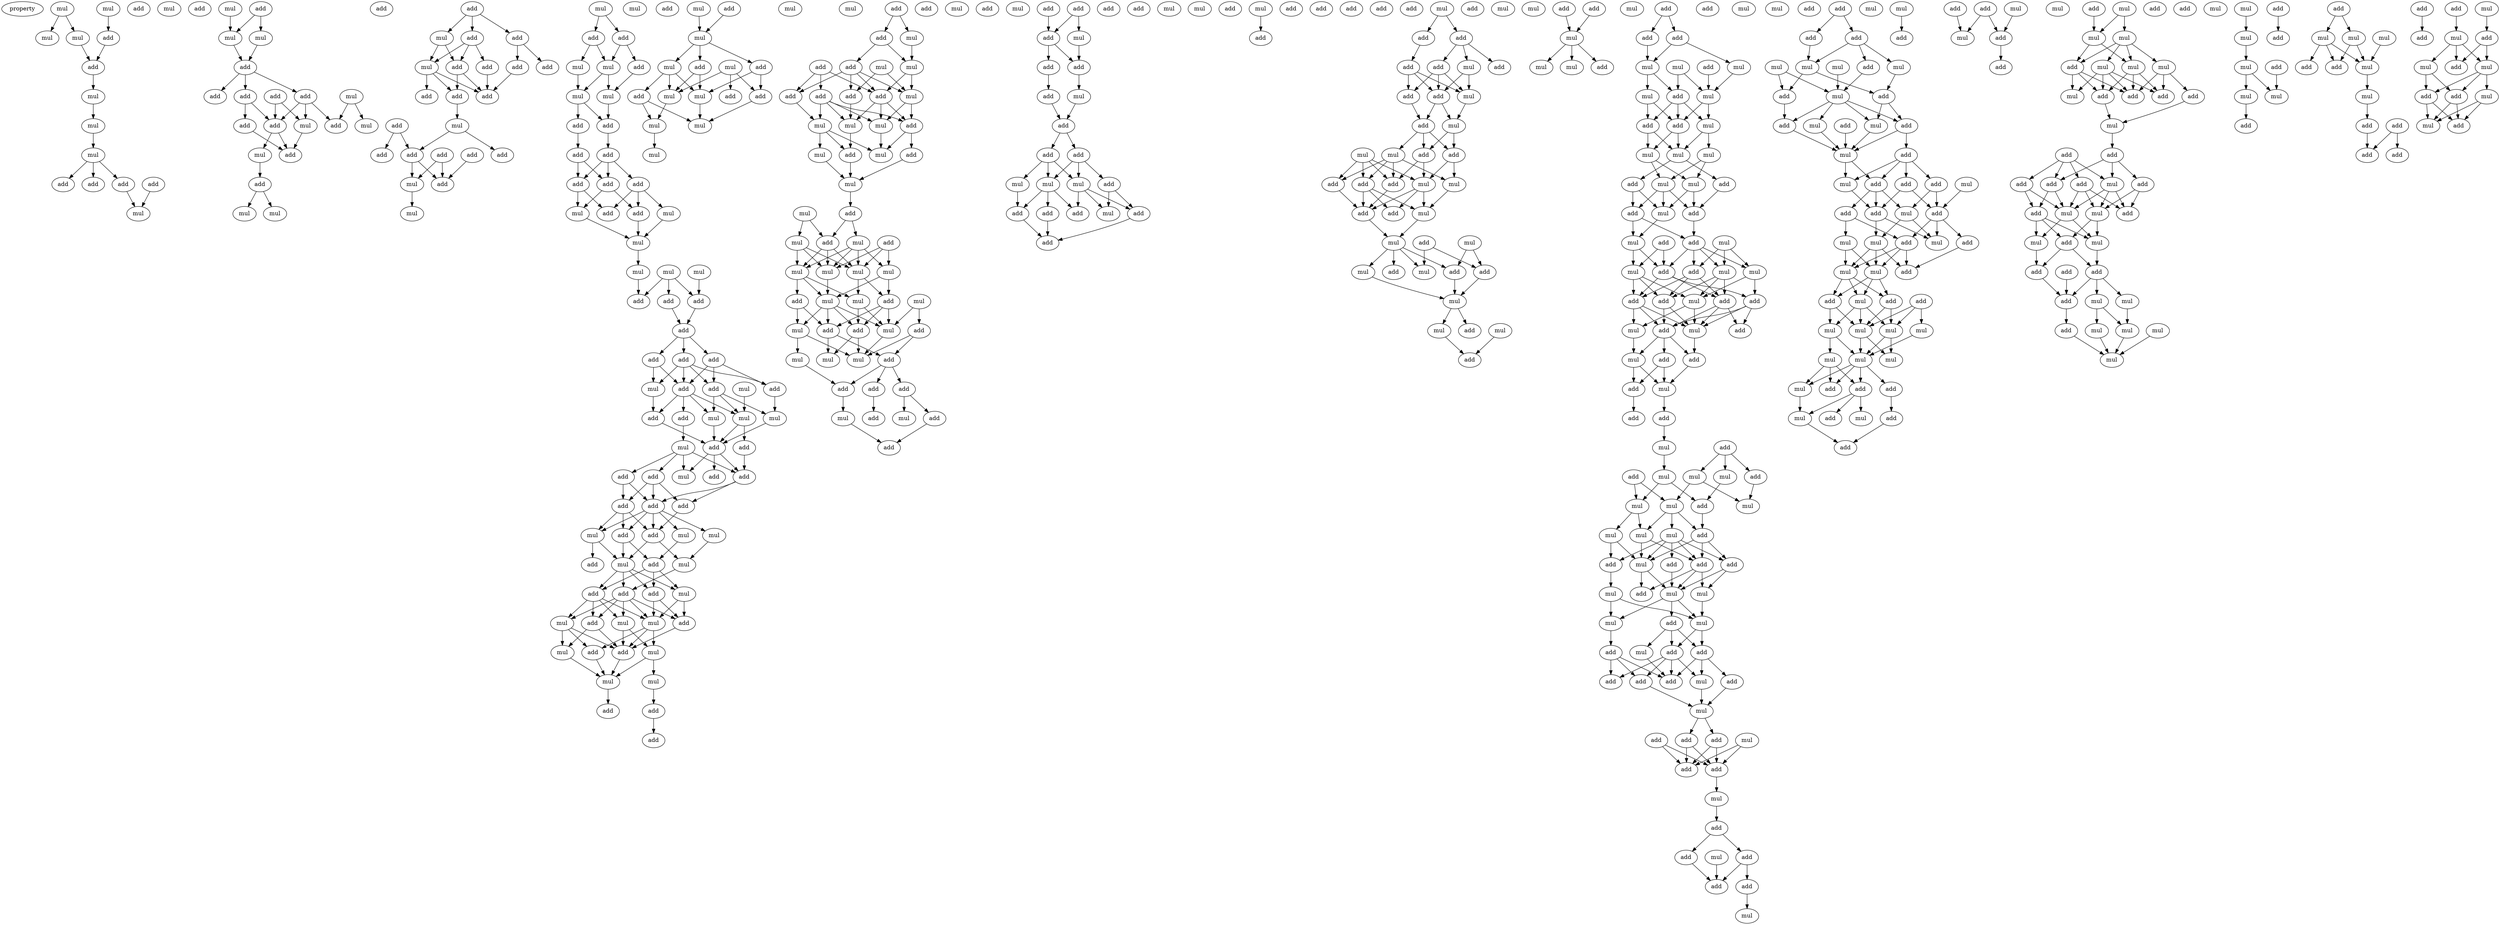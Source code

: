 digraph {
    node [fontcolor=black]
    property [mul=2,lf=1.7]
    0 [ label = mul ];
    1 [ label = add ];
    2 [ label = mul ];
    3 [ label = mul ];
    4 [ label = add ];
    5 [ label = mul ];
    6 [ label = add ];
    7 [ label = mul ];
    8 [ label = mul ];
    9 [ label = mul ];
    10 [ label = mul ];
    11 [ label = add ];
    12 [ label = add ];
    13 [ label = add ];
    14 [ label = add ];
    15 [ label = add ];
    16 [ label = mul ];
    17 [ label = mul ];
    18 [ label = add ];
    19 [ label = mul ];
    20 [ label = mul ];
    21 [ label = add ];
    22 [ label = mul ];
    23 [ label = add ];
    24 [ label = add ];
    25 [ label = add ];
    26 [ label = add ];
    27 [ label = add ];
    28 [ label = add ];
    29 [ label = mul ];
    30 [ label = add ];
    31 [ label = mul ];
    32 [ label = add ];
    33 [ label = add ];
    34 [ label = mul ];
    35 [ label = add ];
    36 [ label = mul ];
    37 [ label = mul ];
    38 [ label = add ];
    39 [ label = mul ];
    40 [ label = add ];
    41 [ label = add ];
    42 [ label = mul ];
    43 [ label = add ];
    44 [ label = add ];
    45 [ label = add ];
    46 [ label = add ];
    47 [ label = add ];
    48 [ label = add ];
    49 [ label = add ];
    50 [ label = mul ];
    51 [ label = add ];
    52 [ label = add ];
    53 [ label = add ];
    54 [ label = add ];
    55 [ label = add ];
    56 [ label = add ];
    57 [ label = mul ];
    58 [ label = add ];
    59 [ label = mul ];
    60 [ label = mul ];
    61 [ label = add ];
    62 [ label = add ];
    63 [ label = add ];
    64 [ label = mul ];
    65 [ label = mul ];
    66 [ label = mul ];
    67 [ label = mul ];
    68 [ label = add ];
    69 [ label = add ];
    70 [ label = add ];
    71 [ label = add ];
    72 [ label = add ];
    73 [ label = add ];
    74 [ label = add ];
    75 [ label = add ];
    76 [ label = mul ];
    77 [ label = add ];
    78 [ label = mul ];
    79 [ label = mul ];
    80 [ label = mul ];
    81 [ label = mul ];
    82 [ label = mul ];
    83 [ label = mul ];
    84 [ label = add ];
    85 [ label = add ];
    86 [ label = add ];
    87 [ label = add ];
    88 [ label = add ];
    89 [ label = add ];
    90 [ label = add ];
    91 [ label = add ];
    92 [ label = add ];
    93 [ label = add ];
    94 [ label = add ];
    95 [ label = mul ];
    96 [ label = mul ];
    97 [ label = add ];
    98 [ label = mul ];
    99 [ label = mul ];
    100 [ label = mul ];
    101 [ label = add ];
    102 [ label = add ];
    103 [ label = add ];
    104 [ label = mul ];
    105 [ label = mul ];
    106 [ label = add ];
    107 [ label = add ];
    108 [ label = add ];
    109 [ label = add ];
    110 [ label = add ];
    111 [ label = add ];
    112 [ label = add ];
    113 [ label = mul ];
    114 [ label = add ];
    115 [ label = mul ];
    116 [ label = add ];
    117 [ label = mul ];
    118 [ label = mul ];
    119 [ label = mul ];
    120 [ label = add ];
    121 [ label = add ];
    122 [ label = add ];
    123 [ label = add ];
    124 [ label = mul ];
    125 [ label = add ];
    126 [ label = mul ];
    127 [ label = add ];
    128 [ label = add ];
    129 [ label = mul ];
    130 [ label = mul ];
    131 [ label = add ];
    132 [ label = mul ];
    133 [ label = add ];
    134 [ label = mul ];
    135 [ label = mul ];
    136 [ label = mul ];
    137 [ label = add ];
    138 [ label = add ];
    139 [ label = add ];
    140 [ label = mul ];
    141 [ label = add ];
    142 [ label = mul ];
    143 [ label = mul ];
    144 [ label = mul ];
    145 [ label = mul ];
    146 [ label = add ];
    147 [ label = mul ];
    148 [ label = add ];
    149 [ label = add ];
    150 [ label = add ];
    151 [ label = add ];
    152 [ label = mul ];
    153 [ label = mul ];
    154 [ label = mul ];
    155 [ label = mul ];
    156 [ label = mul ];
    157 [ label = add ];
    158 [ label = add ];
    159 [ label = mul ];
    160 [ label = add ];
    161 [ label = mul ];
    162 [ label = add ];
    163 [ label = mul ];
    164 [ label = add ];
    165 [ label = add ];
    166 [ label = add ];
    167 [ label = add ];
    168 [ label = mul ];
    169 [ label = add ];
    170 [ label = mul ];
    171 [ label = mul ];
    172 [ label = add ];
    173 [ label = mul ];
    174 [ label = mul ];
    175 [ label = add ];
    176 [ label = add ];
    177 [ label = mul ];
    178 [ label = mul ];
    179 [ label = mul ];
    180 [ label = mul ];
    181 [ label = add ];
    182 [ label = add ];
    183 [ label = mul ];
    184 [ label = mul ];
    185 [ label = add ];
    186 [ label = mul ];
    187 [ label = mul ];
    188 [ label = mul ];
    189 [ label = add ];
    190 [ label = mul ];
    191 [ label = add ];
    192 [ label = mul ];
    193 [ label = mul ];
    194 [ label = mul ];
    195 [ label = add ];
    196 [ label = mul ];
    197 [ label = mul ];
    198 [ label = add ];
    199 [ label = add ];
    200 [ label = add ];
    201 [ label = mul ];
    202 [ label = mul ];
    203 [ label = mul ];
    204 [ label = add ];
    205 [ label = add ];
    206 [ label = add ];
    207 [ label = add ];
    208 [ label = mul ];
    209 [ label = add ];
    210 [ label = add ];
    211 [ label = mul ];
    212 [ label = add ];
    213 [ label = mul ];
    214 [ label = add ];
    215 [ label = add ];
    216 [ label = add ];
    217 [ label = add ];
    218 [ label = add ];
    219 [ label = mul ];
    220 [ label = add ];
    221 [ label = mul ];
    222 [ label = mul ];
    223 [ label = add ];
    224 [ label = add ];
    225 [ label = mul ];
    226 [ label = add ];
    227 [ label = add ];
    228 [ label = add ];
    229 [ label = add ];
    230 [ label = mul ];
    231 [ label = add ];
    232 [ label = mul ];
    233 [ label = mul ];
    234 [ label = add ];
    235 [ label = add ];
    236 [ label = mul ];
    237 [ label = add ];
    238 [ label = add ];
    239 [ label = add ];
    240 [ label = mul ];
    241 [ label = add ];
    242 [ label = add ];
    243 [ label = add ];
    244 [ label = add ];
    245 [ label = add ];
    246 [ label = add ];
    247 [ label = mul ];
    248 [ label = add ];
    249 [ label = add ];
    250 [ label = add ];
    251 [ label = add ];
    252 [ label = mul ];
    253 [ label = add ];
    254 [ label = add ];
    255 [ label = mul ];
    256 [ label = add ];
    257 [ label = add ];
    258 [ label = mul ];
    259 [ label = mul ];
    260 [ label = add ];
    261 [ label = add ];
    262 [ label = mul ];
    263 [ label = add ];
    264 [ label = add ];
    265 [ label = mul ];
    266 [ label = mul ];
    267 [ label = add ];
    268 [ label = mul ];
    269 [ label = add ];
    270 [ label = add ];
    271 [ label = mul ];
    272 [ label = add ];
    273 [ label = mul ];
    274 [ label = mul ];
    275 [ label = mul ];
    276 [ label = add ];
    277 [ label = add ];
    278 [ label = add ];
    279 [ label = mul ];
    280 [ label = mul ];
    281 [ label = add ];
    282 [ label = add ];
    283 [ label = mul ];
    284 [ label = add ];
    285 [ label = mul ];
    286 [ label = mul ];
    287 [ label = add ];
    288 [ label = mul ];
    289 [ label = add ];
    290 [ label = mul ];
    291 [ label = mul ];
    292 [ label = mul ];
    293 [ label = add ];
    294 [ label = add ];
    295 [ label = add ];
    296 [ label = add ];
    297 [ label = mul ];
    298 [ label = mul ];
    299 [ label = add ];
    300 [ label = mul ];
    301 [ label = mul ];
    302 [ label = add ];
    303 [ label = mul ];
    304 [ label = add ];
    305 [ label = add ];
    306 [ label = mul ];
    307 [ label = mul ];
    308 [ label = mul ];
    309 [ label = mul ];
    310 [ label = mul ];
    311 [ label = add ];
    312 [ label = add ];
    313 [ label = mul ];
    314 [ label = mul ];
    315 [ label = add ];
    316 [ label = add ];
    317 [ label = add ];
    318 [ label = mul ];
    319 [ label = add ];
    320 [ label = mul ];
    321 [ label = add ];
    322 [ label = mul ];
    323 [ label = add ];
    324 [ label = mul ];
    325 [ label = mul ];
    326 [ label = add ];
    327 [ label = add ];
    328 [ label = add ];
    329 [ label = add ];
    330 [ label = mul ];
    331 [ label = add ];
    332 [ label = mul ];
    333 [ label = mul ];
    334 [ label = add ];
    335 [ label = mul ];
    336 [ label = add ];
    337 [ label = mul ];
    338 [ label = add ];
    339 [ label = add ];
    340 [ label = mul ];
    341 [ label = add ];
    342 [ label = add ];
    343 [ label = add ];
    344 [ label = add ];
    345 [ label = mul ];
    346 [ label = mul ];
    347 [ label = add ];
    348 [ label = add ];
    349 [ label = mul ];
    350 [ label = mul ];
    351 [ label = mul ];
    352 [ label = mul ];
    353 [ label = add ];
    354 [ label = mul ];
    355 [ label = add ];
    356 [ label = mul ];
    357 [ label = mul ];
    358 [ label = mul ];
    359 [ label = add ];
    360 [ label = add ];
    361 [ label = add ];
    362 [ label = add ];
    363 [ label = mul ];
    364 [ label = mul ];
    365 [ label = mul ];
    366 [ label = mul ];
    367 [ label = add ];
    368 [ label = add ];
    369 [ label = mul ];
    370 [ label = mul ];
    371 [ label = mul ];
    372 [ label = add ];
    373 [ label = add ];
    374 [ label = add ];
    375 [ label = add ];
    376 [ label = add ];
    377 [ label = add ];
    378 [ label = mul ];
    379 [ label = add ];
    380 [ label = mul ];
    381 [ label = add ];
    382 [ label = add ];
    383 [ label = add ];
    384 [ label = mul ];
    385 [ label = mul ];
    386 [ label = add ];
    387 [ label = add ];
    388 [ label = mul ];
    389 [ label = add ];
    390 [ label = add ];
    391 [ label = mul ];
    392 [ label = add ];
    393 [ label = add ];
    394 [ label = add ];
    395 [ label = add ];
    396 [ label = mul ];
    397 [ label = add ];
    398 [ label = add ];
    399 [ label = add ];
    400 [ label = mul ];
    401 [ label = mul ];
    402 [ label = mul ];
    403 [ label = mul ];
    404 [ label = add ];
    405 [ label = mul ];
    406 [ label = add ];
    407 [ label = add ];
    408 [ label = mul ];
    409 [ label = add ];
    410 [ label = add ];
    411 [ label = mul ];
    412 [ label = mul ];
    413 [ label = add ];
    414 [ label = mul ];
    415 [ label = add ];
    416 [ label = mul ];
    417 [ label = mul ];
    418 [ label = add ];
    419 [ label = add ];
    420 [ label = add ];
    421 [ label = add ];
    422 [ label = add ];
    423 [ label = mul ];
    424 [ label = add ];
    425 [ label = add ];
    426 [ label = mul ];
    427 [ label = add ];
    428 [ label = mul ];
    429 [ label = mul ];
    430 [ label = mul ];
    431 [ label = add ];
    432 [ label = mul ];
    433 [ label = add ];
    434 [ label = add ];
    435 [ label = add ];
    436 [ label = mul ];
    437 [ label = mul ];
    438 [ label = mul ];
    439 [ label = mul ];
    440 [ label = mul ];
    441 [ label = mul ];
    442 [ label = mul ];
    443 [ label = mul ];
    444 [ label = add ];
    445 [ label = mul ];
    446 [ label = add ];
    447 [ label = add ];
    448 [ label = add ];
    449 [ label = mul ];
    450 [ label = mul ];
    451 [ label = add ];
    452 [ label = add ];
    453 [ label = mul ];
    454 [ label = add ];
    455 [ label = add ];
    456 [ label = add ];
    457 [ label = mul ];
    458 [ label = add ];
    459 [ label = mul ];
    460 [ label = mul ];
    461 [ label = add ];
    462 [ label = add ];
    463 [ label = mul ];
    464 [ label = mul ];
    465 [ label = mul ];
    466 [ label = mul ];
    467 [ label = add ];
    468 [ label = mul ];
    469 [ label = mul ];
    470 [ label = mul ];
    471 [ label = add ];
    472 [ label = add ];
    473 [ label = add ];
    474 [ label = add ];
    475 [ label = mul ];
    476 [ label = add ];
    477 [ label = add ];
    478 [ label = mul ];
    479 [ label = add ];
    480 [ label = add ];
    481 [ label = add ];
    482 [ label = add ];
    483 [ label = add ];
    484 [ label = mul ];
    485 [ label = add ];
    486 [ label = mul ];
    487 [ label = add ];
    488 [ label = add ];
    489 [ label = mul ];
    490 [ label = mul ];
    491 [ label = add ];
    492 [ label = add ];
    493 [ label = add ];
    494 [ label = mul ];
    495 [ label = add ];
    496 [ label = mul ];
    497 [ label = mul ];
    498 [ label = add ];
    499 [ label = add ];
    500 [ label = mul ];
    501 [ label = mul ];
    502 [ label = mul ];
    503 [ label = mul ];
    504 [ label = mul ];
    505 [ label = mul ];
    506 [ label = mul ];
    507 [ label = add ];
    508 [ label = mul ];
    509 [ label = mul ];
    510 [ label = add ];
    511 [ label = add ];
    512 [ label = add ];
    513 [ label = add ];
    514 [ label = mul ];
    515 [ label = mul ];
    516 [ label = mul ];
    517 [ label = add ];
    518 [ label = add ];
    519 [ label = mul ];
    520 [ label = mul ];
    521 [ label = add ];
    522 [ label = add ];
    523 [ label = add ];
    524 [ label = add ];
    525 [ label = add ];
    526 [ label = add ];
    527 [ label = add ];
    528 [ label = mul ];
    529 [ label = add ];
    530 [ label = mul ];
    531 [ label = mul ];
    532 [ label = add ];
    533 [ label = mul ];
    534 [ label = add ];
    535 [ label = mul ];
    536 [ label = add ];
    537 [ label = mul ];
    538 [ label = add ];
    0 -> 3 [ name = 0 ];
    0 -> 5 [ name = 1 ];
    2 -> 4 [ name = 2 ];
    4 -> 6 [ name = 3 ];
    5 -> 6 [ name = 4 ];
    6 -> 8 [ name = 5 ];
    8 -> 9 [ name = 6 ];
    9 -> 10 [ name = 7 ];
    10 -> 11 [ name = 8 ];
    10 -> 12 [ name = 9 ];
    10 -> 13 [ name = 10 ];
    13 -> 16 [ name = 11 ];
    14 -> 16 [ name = 12 ];
    17 -> 19 [ name = 13 ];
    18 -> 19 [ name = 14 ];
    18 -> 20 [ name = 15 ];
    19 -> 21 [ name = 16 ];
    20 -> 21 [ name = 17 ];
    21 -> 24 [ name = 18 ];
    21 -> 25 [ name = 19 ];
    21 -> 26 [ name = 20 ];
    22 -> 28 [ name = 21 ];
    22 -> 31 [ name = 22 ];
    23 -> 27 [ name = 23 ];
    23 -> 29 [ name = 24 ];
    24 -> 27 [ name = 25 ];
    24 -> 28 [ name = 26 ];
    24 -> 29 [ name = 27 ];
    25 -> 27 [ name = 28 ];
    25 -> 30 [ name = 29 ];
    27 -> 32 [ name = 30 ];
    27 -> 34 [ name = 31 ];
    29 -> 32 [ name = 32 ];
    30 -> 32 [ name = 33 ];
    34 -> 35 [ name = 34 ];
    35 -> 36 [ name = 35 ];
    35 -> 37 [ name = 36 ];
    38 -> 39 [ name = 37 ];
    38 -> 40 [ name = 38 ];
    38 -> 41 [ name = 39 ];
    39 -> 42 [ name = 40 ];
    39 -> 45 [ name = 41 ];
    40 -> 43 [ name = 42 ];
    40 -> 46 [ name = 43 ];
    41 -> 42 [ name = 44 ];
    41 -> 44 [ name = 45 ];
    41 -> 45 [ name = 46 ];
    42 -> 47 [ name = 47 ];
    42 -> 48 [ name = 48 ];
    42 -> 49 [ name = 49 ];
    43 -> 48 [ name = 50 ];
    44 -> 48 [ name = 51 ];
    45 -> 47 [ name = 52 ];
    45 -> 48 [ name = 53 ];
    47 -> 50 [ name = 54 ];
    50 -> 53 [ name = 55 ];
    50 -> 56 [ name = 56 ];
    51 -> 53 [ name = 57 ];
    51 -> 55 [ name = 58 ];
    52 -> 58 [ name = 59 ];
    53 -> 57 [ name = 60 ];
    53 -> 58 [ name = 61 ];
    54 -> 57 [ name = 62 ];
    54 -> 58 [ name = 63 ];
    57 -> 59 [ name = 64 ];
    60 -> 61 [ name = 65 ];
    60 -> 62 [ name = 66 ];
    61 -> 63 [ name = 67 ];
    61 -> 64 [ name = 68 ];
    62 -> 64 [ name = 69 ];
    62 -> 65 [ name = 70 ];
    63 -> 67 [ name = 71 ];
    64 -> 66 [ name = 72 ];
    64 -> 67 [ name = 73 ];
    65 -> 66 [ name = 74 ];
    66 -> 68 [ name = 75 ];
    66 -> 69 [ name = 76 ];
    67 -> 69 [ name = 77 ];
    68 -> 71 [ name = 78 ];
    69 -> 70 [ name = 79 ];
    70 -> 72 [ name = 80 ];
    70 -> 73 [ name = 81 ];
    70 -> 74 [ name = 82 ];
    71 -> 72 [ name = 83 ];
    71 -> 74 [ name = 84 ];
    72 -> 77 [ name = 85 ];
    72 -> 79 [ name = 86 ];
    73 -> 75 [ name = 87 ];
    73 -> 76 [ name = 88 ];
    73 -> 77 [ name = 89 ];
    74 -> 75 [ name = 90 ];
    74 -> 79 [ name = 91 ];
    76 -> 80 [ name = 92 ];
    77 -> 80 [ name = 93 ];
    79 -> 80 [ name = 94 ];
    80 -> 81 [ name = 95 ];
    81 -> 84 [ name = 96 ];
    82 -> 85 [ name = 97 ];
    83 -> 84 [ name = 98 ];
    83 -> 85 [ name = 99 ];
    83 -> 87 [ name = 100 ];
    85 -> 88 [ name = 101 ];
    87 -> 88 [ name = 102 ];
    88 -> 89 [ name = 103 ];
    88 -> 90 [ name = 104 ];
    88 -> 91 [ name = 105 ];
    89 -> 92 [ name = 106 ];
    89 -> 93 [ name = 107 ];
    89 -> 94 [ name = 108 ];
    90 -> 92 [ name = 109 ];
    90 -> 93 [ name = 110 ];
    90 -> 94 [ name = 111 ];
    90 -> 95 [ name = 112 ];
    91 -> 94 [ name = 113 ];
    91 -> 95 [ name = 114 ];
    92 -> 98 [ name = 115 ];
    92 -> 99 [ name = 116 ];
    92 -> 100 [ name = 117 ];
    93 -> 98 [ name = 118 ];
    94 -> 97 [ name = 119 ];
    94 -> 99 [ name = 120 ];
    94 -> 100 [ name = 121 ];
    94 -> 101 [ name = 122 ];
    95 -> 97 [ name = 123 ];
    96 -> 99 [ name = 124 ];
    97 -> 103 [ name = 125 ];
    98 -> 103 [ name = 126 ];
    99 -> 102 [ name = 127 ];
    99 -> 103 [ name = 128 ];
    100 -> 103 [ name = 129 ];
    101 -> 104 [ name = 130 ];
    102 -> 109 [ name = 131 ];
    103 -> 105 [ name = 132 ];
    103 -> 107 [ name = 133 ];
    103 -> 109 [ name = 134 ];
    104 -> 105 [ name = 135 ];
    104 -> 106 [ name = 136 ];
    104 -> 108 [ name = 137 ];
    104 -> 109 [ name = 138 ];
    106 -> 110 [ name = 139 ];
    106 -> 111 [ name = 140 ];
    106 -> 112 [ name = 141 ];
    108 -> 110 [ name = 142 ];
    108 -> 111 [ name = 143 ];
    109 -> 111 [ name = 144 ];
    109 -> 112 [ name = 145 ];
    110 -> 114 [ name = 146 ];
    110 -> 116 [ name = 147 ];
    110 -> 117 [ name = 148 ];
    111 -> 113 [ name = 149 ];
    111 -> 114 [ name = 150 ];
    111 -> 115 [ name = 151 ];
    111 -> 116 [ name = 152 ];
    111 -> 117 [ name = 153 ];
    112 -> 114 [ name = 154 ];
    113 -> 118 [ name = 155 ];
    114 -> 118 [ name = 156 ];
    114 -> 119 [ name = 157 ];
    115 -> 120 [ name = 158 ];
    116 -> 119 [ name = 159 ];
    116 -> 120 [ name = 160 ];
    117 -> 119 [ name = 161 ];
    117 -> 121 [ name = 162 ];
    118 -> 125 [ name = 163 ];
    119 -> 122 [ name = 164 ];
    119 -> 123 [ name = 165 ];
    119 -> 124 [ name = 166 ];
    119 -> 125 [ name = 167 ];
    120 -> 122 [ name = 168 ];
    120 -> 123 [ name = 169 ];
    120 -> 124 [ name = 170 ];
    122 -> 126 [ name = 171 ];
    122 -> 127 [ name = 172 ];
    122 -> 129 [ name = 173 ];
    122 -> 130 [ name = 174 ];
    123 -> 128 [ name = 175 ];
    123 -> 130 [ name = 176 ];
    124 -> 128 [ name = 177 ];
    124 -> 130 [ name = 178 ];
    125 -> 126 [ name = 179 ];
    125 -> 127 [ name = 180 ];
    125 -> 128 [ name = 181 ];
    125 -> 129 [ name = 182 ];
    125 -> 130 [ name = 183 ];
    126 -> 131 [ name = 184 ];
    126 -> 132 [ name = 185 ];
    127 -> 131 [ name = 186 ];
    127 -> 134 [ name = 187 ];
    128 -> 131 [ name = 188 ];
    129 -> 131 [ name = 189 ];
    129 -> 133 [ name = 190 ];
    129 -> 134 [ name = 191 ];
    130 -> 131 [ name = 192 ];
    130 -> 132 [ name = 193 ];
    130 -> 133 [ name = 194 ];
    131 -> 135 [ name = 195 ];
    132 -> 135 [ name = 196 ];
    132 -> 136 [ name = 197 ];
    133 -> 135 [ name = 198 ];
    134 -> 135 [ name = 199 ];
    135 -> 137 [ name = 200 ];
    136 -> 138 [ name = 201 ];
    138 -> 139 [ name = 202 ];
    140 -> 143 [ name = 203 ];
    141 -> 143 [ name = 204 ];
    143 -> 145 [ name = 205 ];
    143 -> 146 [ name = 206 ];
    143 -> 148 [ name = 207 ];
    145 -> 149 [ name = 208 ];
    145 -> 152 [ name = 209 ];
    145 -> 153 [ name = 210 ];
    146 -> 151 [ name = 211 ];
    146 -> 152 [ name = 212 ];
    147 -> 150 [ name = 213 ];
    147 -> 151 [ name = 214 ];
    147 -> 153 [ name = 215 ];
    148 -> 152 [ name = 216 ];
    148 -> 153 [ name = 217 ];
    149 -> 154 [ name = 218 ];
    149 -> 155 [ name = 219 ];
    151 -> 155 [ name = 220 ];
    152 -> 155 [ name = 221 ];
    153 -> 154 [ name = 222 ];
    154 -> 156 [ name = 223 ];
    157 -> 159 [ name = 224 ];
    157 -> 160 [ name = 225 ];
    159 -> 163 [ name = 226 ];
    160 -> 163 [ name = 227 ];
    160 -> 164 [ name = 228 ];
    161 -> 166 [ name = 229 ];
    161 -> 168 [ name = 230 ];
    162 -> 165 [ name = 231 ];
    162 -> 167 [ name = 232 ];
    162 -> 169 [ name = 233 ];
    163 -> 168 [ name = 234 ];
    163 -> 169 [ name = 235 ];
    164 -> 166 [ name = 236 ];
    164 -> 167 [ name = 237 ];
    164 -> 168 [ name = 238 ];
    164 -> 169 [ name = 239 ];
    165 -> 170 [ name = 240 ];
    165 -> 171 [ name = 241 ];
    165 -> 172 [ name = 242 ];
    165 -> 173 [ name = 243 ];
    166 -> 173 [ name = 244 ];
    167 -> 170 [ name = 245 ];
    168 -> 171 [ name = 246 ];
    168 -> 172 [ name = 247 ];
    169 -> 171 [ name = 248 ];
    169 -> 172 [ name = 249 ];
    169 -> 173 [ name = 250 ];
    170 -> 174 [ name = 251 ];
    170 -> 175 [ name = 252 ];
    170 -> 177 [ name = 253 ];
    171 -> 177 [ name = 254 ];
    172 -> 176 [ name = 255 ];
    172 -> 177 [ name = 256 ];
    173 -> 175 [ name = 257 ];
    174 -> 179 [ name = 258 ];
    175 -> 179 [ name = 259 ];
    176 -> 179 [ name = 260 ];
    179 -> 181 [ name = 261 ];
    180 -> 182 [ name = 262 ];
    180 -> 184 [ name = 263 ];
    181 -> 182 [ name = 264 ];
    181 -> 183 [ name = 265 ];
    182 -> 186 [ name = 266 ];
    182 -> 188 [ name = 267 ];
    182 -> 190 [ name = 268 ];
    183 -> 186 [ name = 269 ];
    183 -> 187 [ name = 270 ];
    183 -> 188 [ name = 271 ];
    183 -> 190 [ name = 272 ];
    184 -> 186 [ name = 273 ];
    184 -> 188 [ name = 274 ];
    184 -> 190 [ name = 275 ];
    185 -> 187 [ name = 276 ];
    185 -> 188 [ name = 277 ];
    185 -> 190 [ name = 278 ];
    186 -> 191 [ name = 279 ];
    186 -> 192 [ name = 280 ];
    186 -> 194 [ name = 281 ];
    187 -> 192 [ name = 282 ];
    187 -> 195 [ name = 283 ];
    188 -> 194 [ name = 284 ];
    188 -> 195 [ name = 285 ];
    190 -> 192 [ name = 286 ];
    191 -> 197 [ name = 287 ];
    191 -> 198 [ name = 288 ];
    192 -> 196 [ name = 289 ];
    192 -> 197 [ name = 290 ];
    192 -> 198 [ name = 291 ];
    192 -> 199 [ name = 292 ];
    193 -> 196 [ name = 293 ];
    193 -> 200 [ name = 294 ];
    194 -> 196 [ name = 295 ];
    194 -> 199 [ name = 296 ];
    195 -> 196 [ name = 297 ];
    195 -> 198 [ name = 298 ];
    195 -> 199 [ name = 299 ];
    196 -> 203 [ name = 300 ];
    197 -> 201 [ name = 301 ];
    197 -> 203 [ name = 302 ];
    198 -> 202 [ name = 303 ];
    198 -> 204 [ name = 304 ];
    199 -> 202 [ name = 305 ];
    199 -> 203 [ name = 306 ];
    200 -> 203 [ name = 307 ];
    200 -> 204 [ name = 308 ];
    201 -> 207 [ name = 309 ];
    204 -> 205 [ name = 310 ];
    204 -> 206 [ name = 311 ];
    204 -> 207 [ name = 312 ];
    205 -> 208 [ name = 313 ];
    205 -> 209 [ name = 314 ];
    206 -> 210 [ name = 315 ];
    207 -> 211 [ name = 316 ];
    209 -> 212 [ name = 317 ];
    211 -> 212 [ name = 318 ];
    214 -> 218 [ name = 319 ];
    217 -> 218 [ name = 320 ];
    217 -> 219 [ name = 321 ];
    218 -> 220 [ name = 322 ];
    218 -> 223 [ name = 323 ];
    219 -> 223 [ name = 324 ];
    220 -> 226 [ name = 325 ];
    223 -> 225 [ name = 326 ];
    225 -> 227 [ name = 327 ];
    226 -> 227 [ name = 328 ];
    227 -> 228 [ name = 329 ];
    227 -> 229 [ name = 330 ];
    228 -> 230 [ name = 331 ];
    228 -> 232 [ name = 332 ];
    228 -> 233 [ name = 333 ];
    229 -> 230 [ name = 334 ];
    229 -> 231 [ name = 335 ];
    229 -> 232 [ name = 336 ];
    230 -> 236 [ name = 337 ];
    230 -> 237 [ name = 338 ];
    230 -> 238 [ name = 339 ];
    231 -> 236 [ name = 340 ];
    231 -> 237 [ name = 341 ];
    232 -> 234 [ name = 342 ];
    232 -> 235 [ name = 343 ];
    232 -> 238 [ name = 344 ];
    233 -> 234 [ name = 345 ];
    234 -> 239 [ name = 346 ];
    235 -> 239 [ name = 347 ];
    237 -> 239 [ name = 348 ];
    240 -> 241 [ name = 349 ];
    247 -> 248 [ name = 350 ];
    247 -> 249 [ name = 351 ];
    248 -> 250 [ name = 352 ];
    248 -> 251 [ name = 353 ];
    248 -> 252 [ name = 354 ];
    249 -> 253 [ name = 355 ];
    250 -> 254 [ name = 356 ];
    250 -> 255 [ name = 357 ];
    250 -> 256 [ name = 358 ];
    252 -> 254 [ name = 359 ];
    252 -> 255 [ name = 360 ];
    253 -> 254 [ name = 361 ];
    253 -> 255 [ name = 362 ];
    253 -> 256 [ name = 363 ];
    254 -> 257 [ name = 364 ];
    254 -> 258 [ name = 365 ];
    255 -> 258 [ name = 366 ];
    256 -> 257 [ name = 367 ];
    257 -> 259 [ name = 368 ];
    257 -> 260 [ name = 369 ];
    257 -> 261 [ name = 370 ];
    258 -> 260 [ name = 371 ];
    258 -> 261 [ name = 372 ];
    259 -> 263 [ name = 373 ];
    259 -> 264 [ name = 374 ];
    259 -> 265 [ name = 375 ];
    259 -> 267 [ name = 376 ];
    260 -> 265 [ name = 377 ];
    260 -> 266 [ name = 378 ];
    261 -> 266 [ name = 379 ];
    261 -> 267 [ name = 380 ];
    262 -> 263 [ name = 381 ];
    262 -> 264 [ name = 382 ];
    262 -> 266 [ name = 383 ];
    262 -> 267 [ name = 384 ];
    263 -> 269 [ name = 385 ];
    264 -> 268 [ name = 386 ];
    264 -> 269 [ name = 387 ];
    264 -> 270 [ name = 388 ];
    265 -> 268 [ name = 389 ];
    266 -> 268 [ name = 390 ];
    266 -> 269 [ name = 391 ];
    266 -> 270 [ name = 392 ];
    267 -> 269 [ name = 393 ];
    268 -> 271 [ name = 394 ];
    269 -> 271 [ name = 395 ];
    271 -> 274 [ name = 396 ];
    271 -> 275 [ name = 397 ];
    271 -> 276 [ name = 398 ];
    271 -> 277 [ name = 399 ];
    272 -> 274 [ name = 400 ];
    272 -> 278 [ name = 401 ];
    273 -> 277 [ name = 402 ];
    273 -> 278 [ name = 403 ];
    275 -> 279 [ name = 404 ];
    277 -> 279 [ name = 405 ];
    278 -> 279 [ name = 406 ];
    279 -> 280 [ name = 407 ];
    279 -> 281 [ name = 408 ];
    280 -> 284 [ name = 409 ];
    283 -> 284 [ name = 410 ];
    287 -> 290 [ name = 411 ];
    289 -> 290 [ name = 412 ];
    290 -> 291 [ name = 413 ];
    290 -> 292 [ name = 414 ];
    290 -> 293 [ name = 415 ];
    294 -> 295 [ name = 416 ];
    294 -> 296 [ name = 417 ];
    295 -> 298 [ name = 418 ];
    295 -> 300 [ name = 419 ];
    296 -> 298 [ name = 420 ];
    297 -> 302 [ name = 421 ];
    297 -> 303 [ name = 422 ];
    298 -> 301 [ name = 423 ];
    298 -> 302 [ name = 424 ];
    299 -> 303 [ name = 425 ];
    300 -> 303 [ name = 426 ];
    301 -> 304 [ name = 427 ];
    301 -> 305 [ name = 428 ];
    302 -> 304 [ name = 429 ];
    302 -> 305 [ name = 430 ];
    302 -> 306 [ name = 431 ];
    303 -> 305 [ name = 432 ];
    303 -> 306 [ name = 433 ];
    304 -> 307 [ name = 434 ];
    304 -> 309 [ name = 435 ];
    305 -> 307 [ name = 436 ];
    305 -> 309 [ name = 437 ];
    306 -> 308 [ name = 438 ];
    306 -> 309 [ name = 439 ];
    307 -> 310 [ name = 440 ];
    307 -> 313 [ name = 441 ];
    308 -> 310 [ name = 442 ];
    308 -> 313 [ name = 443 ];
    309 -> 311 [ name = 444 ];
    309 -> 312 [ name = 445 ];
    310 -> 314 [ name = 446 ];
    310 -> 316 [ name = 447 ];
    311 -> 314 [ name = 448 ];
    311 -> 315 [ name = 449 ];
    312 -> 316 [ name = 450 ];
    313 -> 314 [ name = 451 ];
    313 -> 315 [ name = 452 ];
    313 -> 316 [ name = 453 ];
    314 -> 318 [ name = 454 ];
    315 -> 318 [ name = 455 ];
    315 -> 319 [ name = 456 ];
    316 -> 319 [ name = 457 ];
    317 -> 321 [ name = 458 ];
    317 -> 325 [ name = 459 ];
    318 -> 321 [ name = 460 ];
    318 -> 325 [ name = 461 ];
    319 -> 321 [ name = 462 ];
    319 -> 322 [ name = 463 ];
    319 -> 323 [ name = 464 ];
    319 -> 324 [ name = 465 ];
    320 -> 322 [ name = 466 ];
    320 -> 323 [ name = 467 ];
    320 -> 324 [ name = 468 ];
    321 -> 326 [ name = 469 ];
    321 -> 327 [ name = 470 ];
    321 -> 329 [ name = 471 ];
    322 -> 327 [ name = 472 ];
    322 -> 330 [ name = 473 ];
    323 -> 326 [ name = 474 ];
    323 -> 328 [ name = 475 ];
    323 -> 329 [ name = 476 ];
    324 -> 328 [ name = 477 ];
    324 -> 329 [ name = 478 ];
    324 -> 330 [ name = 479 ];
    325 -> 326 [ name = 480 ];
    325 -> 328 [ name = 481 ];
    325 -> 330 [ name = 482 ];
    326 -> 332 [ name = 483 ];
    326 -> 333 [ name = 484 ];
    326 -> 334 [ name = 485 ];
    327 -> 331 [ name = 486 ];
    327 -> 333 [ name = 487 ];
    327 -> 334 [ name = 488 ];
    328 -> 333 [ name = 489 ];
    328 -> 334 [ name = 490 ];
    329 -> 331 [ name = 491 ];
    329 -> 333 [ name = 492 ];
    329 -> 334 [ name = 493 ];
    330 -> 332 [ name = 494 ];
    330 -> 333 [ name = 495 ];
    332 -> 335 [ name = 496 ];
    333 -> 339 [ name = 497 ];
    334 -> 335 [ name = 498 ];
    334 -> 338 [ name = 499 ];
    334 -> 339 [ name = 500 ];
    335 -> 340 [ name = 501 ];
    335 -> 341 [ name = 502 ];
    338 -> 340 [ name = 503 ];
    338 -> 341 [ name = 504 ];
    339 -> 340 [ name = 505 ];
    340 -> 342 [ name = 506 ];
    341 -> 343 [ name = 507 ];
    342 -> 345 [ name = 508 ];
    344 -> 346 [ name = 509 ];
    344 -> 348 [ name = 510 ];
    344 -> 350 [ name = 511 ];
    345 -> 349 [ name = 512 ];
    346 -> 351 [ name = 513 ];
    346 -> 352 [ name = 514 ];
    347 -> 352 [ name = 515 ];
    347 -> 354 [ name = 516 ];
    348 -> 351 [ name = 517 ];
    349 -> 353 [ name = 518 ];
    349 -> 354 [ name = 519 ];
    350 -> 353 [ name = 520 ];
    352 -> 355 [ name = 521 ];
    352 -> 356 [ name = 522 ];
    352 -> 357 [ name = 523 ];
    353 -> 355 [ name = 524 ];
    354 -> 356 [ name = 525 ];
    354 -> 358 [ name = 526 ];
    355 -> 360 [ name = 527 ];
    355 -> 362 [ name = 528 ];
    355 -> 363 [ name = 529 ];
    356 -> 362 [ name = 530 ];
    356 -> 363 [ name = 531 ];
    357 -> 359 [ name = 532 ];
    357 -> 360 [ name = 533 ];
    357 -> 361 [ name = 534 ];
    357 -> 362 [ name = 535 ];
    357 -> 363 [ name = 536 ];
    358 -> 361 [ name = 537 ];
    358 -> 363 [ name = 538 ];
    359 -> 365 [ name = 539 ];
    360 -> 364 [ name = 540 ];
    360 -> 365 [ name = 541 ];
    361 -> 366 [ name = 542 ];
    362 -> 364 [ name = 543 ];
    362 -> 365 [ name = 544 ];
    362 -> 367 [ name = 545 ];
    363 -> 365 [ name = 546 ];
    363 -> 367 [ name = 547 ];
    364 -> 369 [ name = 548 ];
    365 -> 368 [ name = 549 ];
    365 -> 369 [ name = 550 ];
    365 -> 370 [ name = 551 ];
    366 -> 369 [ name = 552 ];
    366 -> 370 [ name = 553 ];
    368 -> 371 [ name = 554 ];
    368 -> 373 [ name = 555 ];
    368 -> 374 [ name = 556 ];
    369 -> 373 [ name = 557 ];
    369 -> 374 [ name = 558 ];
    370 -> 372 [ name = 559 ];
    371 -> 375 [ name = 560 ];
    372 -> 375 [ name = 561 ];
    372 -> 376 [ name = 562 ];
    372 -> 377 [ name = 563 ];
    373 -> 375 [ name = 564 ];
    373 -> 376 [ name = 565 ];
    373 -> 377 [ name = 566 ];
    373 -> 378 [ name = 567 ];
    374 -> 375 [ name = 568 ];
    374 -> 378 [ name = 569 ];
    374 -> 379 [ name = 570 ];
    376 -> 380 [ name = 571 ];
    378 -> 380 [ name = 572 ];
    379 -> 380 [ name = 573 ];
    380 -> 382 [ name = 574 ];
    380 -> 383 [ name = 575 ];
    381 -> 386 [ name = 576 ];
    381 -> 387 [ name = 577 ];
    382 -> 386 [ name = 578 ];
    382 -> 387 [ name = 579 ];
    383 -> 386 [ name = 580 ];
    383 -> 387 [ name = 581 ];
    385 -> 386 [ name = 582 ];
    385 -> 387 [ name = 583 ];
    387 -> 388 [ name = 584 ];
    388 -> 389 [ name = 585 ];
    389 -> 390 [ name = 586 ];
    389 -> 392 [ name = 587 ];
    390 -> 395 [ name = 588 ];
    391 -> 395 [ name = 589 ];
    392 -> 394 [ name = 590 ];
    392 -> 395 [ name = 591 ];
    394 -> 396 [ name = 592 ];
    397 -> 398 [ name = 593 ];
    397 -> 399 [ name = 594 ];
    398 -> 402 [ name = 595 ];
    399 -> 401 [ name = 596 ];
    399 -> 402 [ name = 597 ];
    399 -> 404 [ name = 598 ];
    400 -> 405 [ name = 599 ];
    401 -> 406 [ name = 600 ];
    402 -> 406 [ name = 601 ];
    402 -> 407 [ name = 602 ];
    403 -> 405 [ name = 603 ];
    403 -> 407 [ name = 604 ];
    404 -> 405 [ name = 605 ];
    405 -> 409 [ name = 606 ];
    405 -> 410 [ name = 607 ];
    405 -> 411 [ name = 608 ];
    405 -> 412 [ name = 609 ];
    406 -> 410 [ name = 610 ];
    406 -> 411 [ name = 611 ];
    407 -> 409 [ name = 612 ];
    409 -> 414 [ name = 613 ];
    410 -> 414 [ name = 614 ];
    410 -> 415 [ name = 615 ];
    411 -> 414 [ name = 616 ];
    412 -> 414 [ name = 617 ];
    413 -> 414 [ name = 618 ];
    414 -> 416 [ name = 619 ];
    414 -> 418 [ name = 620 ];
    415 -> 416 [ name = 621 ];
    415 -> 418 [ name = 622 ];
    415 -> 419 [ name = 623 ];
    415 -> 420 [ name = 624 ];
    416 -> 424 [ name = 625 ];
    417 -> 422 [ name = 626 ];
    418 -> 421 [ name = 627 ];
    418 -> 423 [ name = 628 ];
    418 -> 424 [ name = 629 ];
    419 -> 422 [ name = 630 ];
    419 -> 424 [ name = 631 ];
    420 -> 422 [ name = 632 ];
    420 -> 423 [ name = 633 ];
    421 -> 425 [ name = 634 ];
    421 -> 426 [ name = 635 ];
    422 -> 425 [ name = 636 ];
    422 -> 427 [ name = 637 ];
    422 -> 429 [ name = 638 ];
    423 -> 428 [ name = 639 ];
    423 -> 429 [ name = 640 ];
    424 -> 428 [ name = 641 ];
    424 -> 429 [ name = 642 ];
    425 -> 430 [ name = 643 ];
    425 -> 431 [ name = 644 ];
    425 -> 432 [ name = 645 ];
    426 -> 430 [ name = 646 ];
    426 -> 432 [ name = 647 ];
    427 -> 431 [ name = 648 ];
    428 -> 430 [ name = 649 ];
    428 -> 431 [ name = 650 ];
    428 -> 432 [ name = 651 ];
    430 -> 433 [ name = 652 ];
    430 -> 434 [ name = 653 ];
    430 -> 436 [ name = 654 ];
    432 -> 433 [ name = 655 ];
    432 -> 434 [ name = 656 ];
    432 -> 436 [ name = 657 ];
    433 -> 437 [ name = 658 ];
    433 -> 439 [ name = 659 ];
    434 -> 438 [ name = 660 ];
    434 -> 439 [ name = 661 ];
    435 -> 437 [ name = 662 ];
    435 -> 439 [ name = 663 ];
    435 -> 440 [ name = 664 ];
    436 -> 437 [ name = 665 ];
    436 -> 438 [ name = 666 ];
    436 -> 439 [ name = 667 ];
    437 -> 441 [ name = 668 ];
    437 -> 443 [ name = 669 ];
    438 -> 441 [ name = 670 ];
    438 -> 442 [ name = 671 ];
    439 -> 441 [ name = 672 ];
    439 -> 443 [ name = 673 ];
    440 -> 441 [ name = 674 ];
    441 -> 444 [ name = 675 ];
    441 -> 445 [ name = 676 ];
    441 -> 446 [ name = 677 ];
    441 -> 447 [ name = 678 ];
    442 -> 444 [ name = 679 ];
    442 -> 445 [ name = 680 ];
    442 -> 446 [ name = 681 ];
    445 -> 450 [ name = 682 ];
    446 -> 448 [ name = 683 ];
    446 -> 449 [ name = 684 ];
    446 -> 450 [ name = 685 ];
    447 -> 451 [ name = 686 ];
    450 -> 452 [ name = 687 ];
    451 -> 452 [ name = 688 ];
    453 -> 456 [ name = 689 ];
    454 -> 459 [ name = 690 ];
    455 -> 458 [ name = 691 ];
    455 -> 459 [ name = 692 ];
    457 -> 458 [ name = 693 ];
    458 -> 461 [ name = 694 ];
    462 -> 465 [ name = 695 ];
    463 -> 464 [ name = 696 ];
    463 -> 465 [ name = 697 ];
    464 -> 466 [ name = 698 ];
    464 -> 467 [ name = 699 ];
    464 -> 468 [ name = 700 ];
    464 -> 469 [ name = 701 ];
    465 -> 466 [ name = 702 ];
    465 -> 467 [ name = 703 ];
    466 -> 472 [ name = 704 ];
    466 -> 473 [ name = 705 ];
    466 -> 474 [ name = 706 ];
    467 -> 470 [ name = 707 ];
    467 -> 473 [ name = 708 ];
    467 -> 474 [ name = 709 ];
    468 -> 471 [ name = 710 ];
    468 -> 472 [ name = 711 ];
    468 -> 473 [ name = 712 ];
    469 -> 470 [ name = 713 ];
    469 -> 472 [ name = 714 ];
    469 -> 473 [ name = 715 ];
    469 -> 474 [ name = 716 ];
    471 -> 475 [ name = 717 ];
    474 -> 475 [ name = 718 ];
    475 -> 477 [ name = 719 ];
    476 -> 478 [ name = 720 ];
    476 -> 479 [ name = 721 ];
    476 -> 480 [ name = 722 ];
    476 -> 482 [ name = 723 ];
    477 -> 478 [ name = 724 ];
    477 -> 480 [ name = 725 ];
    477 -> 481 [ name = 726 ];
    478 -> 484 [ name = 727 ];
    478 -> 485 [ name = 728 ];
    478 -> 486 [ name = 729 ];
    479 -> 483 [ name = 730 ];
    479 -> 486 [ name = 731 ];
    480 -> 483 [ name = 732 ];
    480 -> 486 [ name = 733 ];
    481 -> 484 [ name = 734 ];
    481 -> 485 [ name = 735 ];
    482 -> 484 [ name = 736 ];
    482 -> 485 [ name = 737 ];
    482 -> 486 [ name = 738 ];
    483 -> 487 [ name = 739 ];
    483 -> 489 [ name = 740 ];
    483 -> 490 [ name = 741 ];
    484 -> 487 [ name = 742 ];
    484 -> 489 [ name = 743 ];
    486 -> 489 [ name = 744 ];
    486 -> 490 [ name = 745 ];
    487 -> 491 [ name = 746 ];
    487 -> 493 [ name = 747 ];
    489 -> 493 [ name = 748 ];
    490 -> 491 [ name = 749 ];
    491 -> 495 [ name = 750 ];
    492 -> 495 [ name = 751 ];
    493 -> 494 [ name = 752 ];
    493 -> 495 [ name = 753 ];
    493 -> 496 [ name = 754 ];
    494 -> 500 [ name = 755 ];
    495 -> 498 [ name = 756 ];
    496 -> 497 [ name = 757 ];
    496 -> 500 [ name = 758 ];
    497 -> 502 [ name = 759 ];
    498 -> 502 [ name = 760 ];
    500 -> 502 [ name = 761 ];
    501 -> 502 [ name = 762 ];
    504 -> 505 [ name = 763 ];
    505 -> 506 [ name = 764 ];
    506 -> 508 [ name = 765 ];
    506 -> 509 [ name = 766 ];
    507 -> 509 [ name = 767 ];
    508 -> 510 [ name = 768 ];
    511 -> 512 [ name = 769 ];
    513 -> 515 [ name = 770 ];
    513 -> 516 [ name = 771 ];
    514 -> 519 [ name = 772 ];
    515 -> 517 [ name = 773 ];
    515 -> 518 [ name = 774 ];
    515 -> 519 [ name = 775 ];
    516 -> 517 [ name = 776 ];
    516 -> 519 [ name = 777 ];
    519 -> 520 [ name = 778 ];
    520 -> 523 [ name = 779 ];
    521 -> 526 [ name = 780 ];
    521 -> 527 [ name = 781 ];
    522 -> 524 [ name = 782 ];
    523 -> 527 [ name = 783 ];
    525 -> 530 [ name = 784 ];
    528 -> 529 [ name = 785 ];
    529 -> 532 [ name = 786 ];
    529 -> 533 [ name = 787 ];
    530 -> 531 [ name = 788 ];
    530 -> 532 [ name = 789 ];
    530 -> 533 [ name = 790 ];
    531 -> 534 [ name = 791 ];
    531 -> 536 [ name = 792 ];
    533 -> 534 [ name = 793 ];
    533 -> 535 [ name = 794 ];
    533 -> 536 [ name = 795 ];
    534 -> 537 [ name = 796 ];
    534 -> 538 [ name = 797 ];
    535 -> 537 [ name = 798 ];
    535 -> 538 [ name = 799 ];
    536 -> 537 [ name = 800 ];
    536 -> 538 [ name = 801 ];
}
